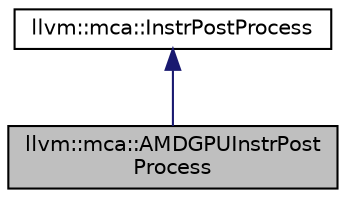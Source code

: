 digraph "llvm::mca::AMDGPUInstrPostProcess"
{
 // LATEX_PDF_SIZE
  bgcolor="transparent";
  edge [fontname="Helvetica",fontsize="10",labelfontname="Helvetica",labelfontsize="10"];
  node [fontname="Helvetica",fontsize="10",shape=record];
  Node1 [label="llvm::mca::AMDGPUInstrPost\lProcess",height=0.2,width=0.4,color="black", fillcolor="grey75", style="filled", fontcolor="black",tooltip=" "];
  Node2 -> Node1 [dir="back",color="midnightblue",fontsize="10",style="solid",fontname="Helvetica"];
  Node2 [label="llvm::mca::InstrPostProcess",height=0.2,width=0.4,color="black",URL="$classllvm_1_1mca_1_1InstrPostProcess.html",tooltip="Class which can be overriden by targets to modify the mca::Instruction objects before the pipeline st..."];
}
